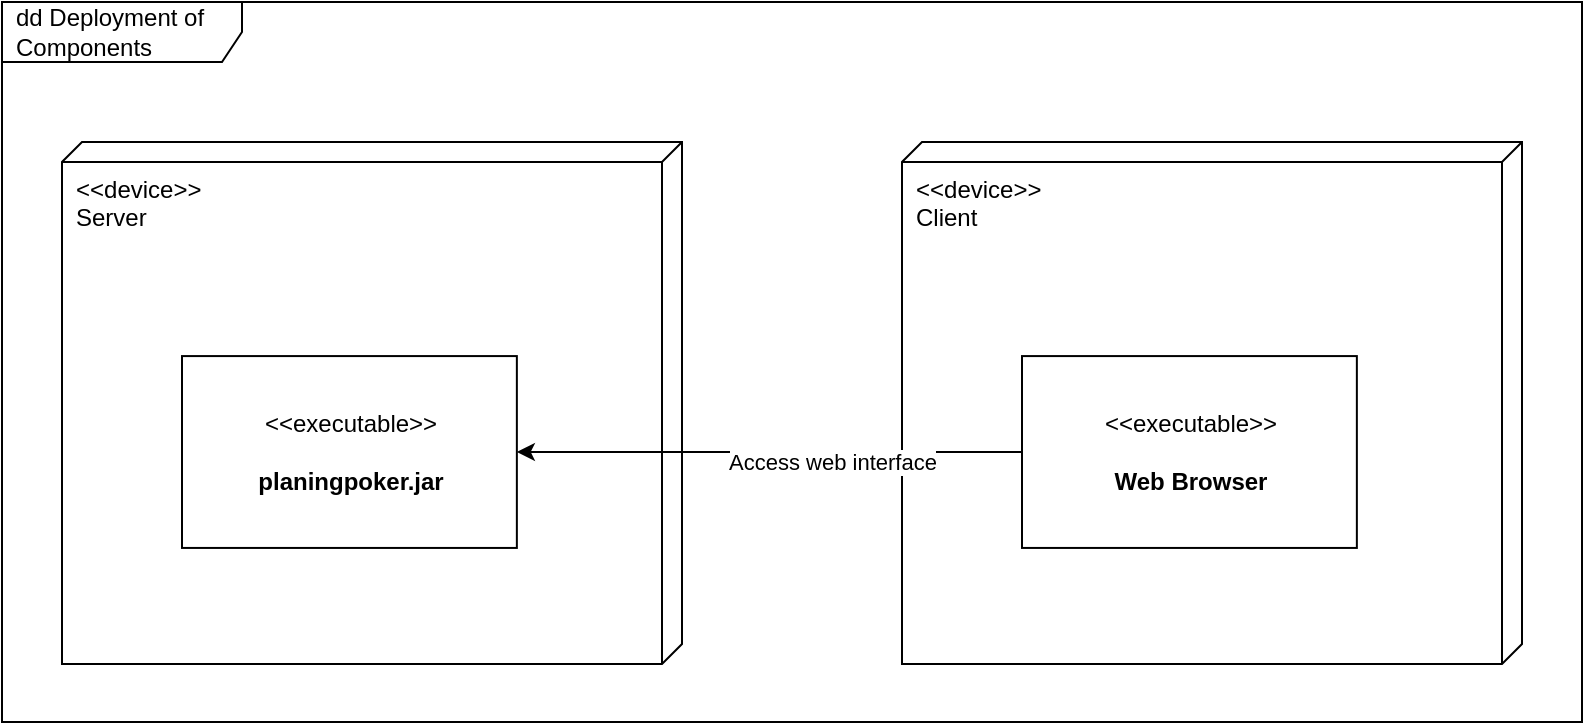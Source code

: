 <mxfile version="20.3.0" type="device"><diagram id="Clue_gm_ekicOMNB30h_" name="Page-1"><mxGraphModel dx="1121" dy="851" grid="1" gridSize="10" guides="1" tooltips="1" connect="1" arrows="1" fold="1" page="1" pageScale="1" pageWidth="1169" pageHeight="827" math="0" shadow="0"><root><mxCell id="0"/><mxCell id="1" parent="0"/><mxCell id="mGE9tZvGB-g8vQap3XKN-1" value="dd Deployment of Components" style="shape=umlFrame;whiteSpace=wrap;html=1;width=120;height=30;boundedLbl=1;verticalAlign=middle;align=left;spacingLeft=5;" vertex="1" parent="1"><mxGeometry x="220" y="170" width="790" height="360" as="geometry"/></mxCell><mxCell id="mGE9tZvGB-g8vQap3XKN-2" value="&amp;lt;&amp;lt;device&amp;gt;&amp;gt;&lt;br&gt;Server" style="verticalAlign=top;align=left;shape=cube;size=10;direction=south;fontStyle=0;html=1;boundedLbl=1;spacingLeft=5;" vertex="1" parent="1"><mxGeometry x="250" y="240" width="310" height="261" as="geometry"/></mxCell><mxCell id="mGE9tZvGB-g8vQap3XKN-7" value="&amp;lt;&amp;lt;executable&amp;gt;&amp;gt;&lt;br&gt;&lt;br&gt;&lt;b&gt;planingpoker.jar&lt;/b&gt;" style="text;html=1;align=center;verticalAlign=middle;dashed=0;fillColor=#ffffff;strokeColor=#000000;" vertex="1" parent="mGE9tZvGB-g8vQap3XKN-2"><mxGeometry x="60" y="107.04" width="167.43" height="95.93" as="geometry"/></mxCell><mxCell id="mGE9tZvGB-g8vQap3XKN-8" value="&amp;lt;&amp;lt;device&amp;gt;&amp;gt;&lt;br&gt;Client" style="verticalAlign=top;align=left;shape=cube;size=10;direction=south;fontStyle=0;html=1;boundedLbl=1;spacingLeft=5;" vertex="1" parent="1"><mxGeometry x="670" y="240" width="310" height="261" as="geometry"/></mxCell><mxCell id="mGE9tZvGB-g8vQap3XKN-9" value="&amp;lt;&amp;lt;executable&amp;gt;&amp;gt;&lt;br&gt;&lt;br&gt;&lt;b&gt;Web Browser&lt;/b&gt;" style="text;html=1;align=center;verticalAlign=middle;dashed=0;fillColor=#ffffff;strokeColor=#000000;" vertex="1" parent="mGE9tZvGB-g8vQap3XKN-8"><mxGeometry x="60" y="107.04" width="167.43" height="95.93" as="geometry"/></mxCell><mxCell id="mGE9tZvGB-g8vQap3XKN-10" style="edgeStyle=orthogonalEdgeStyle;rounded=0;orthogonalLoop=1;jettySize=auto;html=1;exitX=0;exitY=0.5;exitDx=0;exitDy=0;" edge="1" parent="1" source="mGE9tZvGB-g8vQap3XKN-9" target="mGE9tZvGB-g8vQap3XKN-7"><mxGeometry relative="1" as="geometry"/></mxCell><mxCell id="mGE9tZvGB-g8vQap3XKN-11" value="Access web interface" style="edgeLabel;html=1;align=center;verticalAlign=middle;resizable=0;points=[];" vertex="1" connectable="0" parent="mGE9tZvGB-g8vQap3XKN-10"><mxGeometry x="-0.248" y="5" relative="1" as="geometry"><mxPoint as="offset"/></mxGeometry></mxCell></root></mxGraphModel></diagram></mxfile>